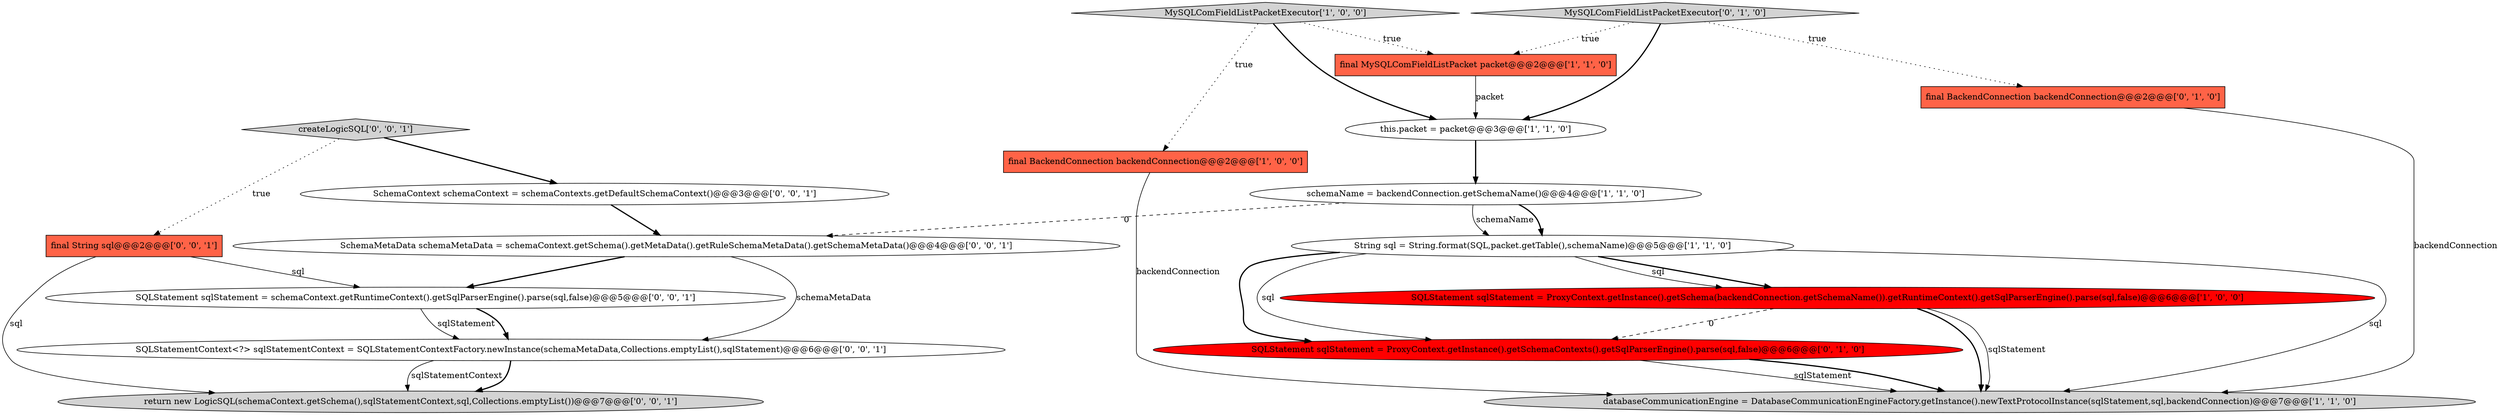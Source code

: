 digraph {
13 [style = filled, label = "SQLStatement sqlStatement = schemaContext.getRuntimeContext().getSqlParserEngine().parse(sql,false)@@@5@@@['0', '0', '1']", fillcolor = white, shape = ellipse image = "AAA0AAABBB3BBB"];
15 [style = filled, label = "return new LogicSQL(schemaContext.getSchema(),sqlStatementContext,sql,Collections.emptyList())@@@7@@@['0', '0', '1']", fillcolor = lightgray, shape = ellipse image = "AAA0AAABBB3BBB"];
10 [style = filled, label = "SQLStatement sqlStatement = ProxyContext.getInstance().getSchemaContexts().getSqlParserEngine().parse(sql,false)@@@6@@@['0', '1', '0']", fillcolor = red, shape = ellipse image = "AAA1AAABBB2BBB"];
6 [style = filled, label = "final MySQLComFieldListPacket packet@@@2@@@['1', '1', '0']", fillcolor = tomato, shape = box image = "AAA0AAABBB1BBB"];
17 [style = filled, label = "final String sql@@@2@@@['0', '0', '1']", fillcolor = tomato, shape = box image = "AAA0AAABBB3BBB"];
0 [style = filled, label = "String sql = String.format(SQL,packet.getTable(),schemaName)@@@5@@@['1', '1', '0']", fillcolor = white, shape = ellipse image = "AAA0AAABBB1BBB"];
1 [style = filled, label = "databaseCommunicationEngine = DatabaseCommunicationEngineFactory.getInstance().newTextProtocolInstance(sqlStatement,sql,backendConnection)@@@7@@@['1', '1', '0']", fillcolor = lightgray, shape = ellipse image = "AAA0AAABBB1BBB"];
2 [style = filled, label = "SQLStatement sqlStatement = ProxyContext.getInstance().getSchema(backendConnection.getSchemaName()).getRuntimeContext().getSqlParserEngine().parse(sql,false)@@@6@@@['1', '0', '0']", fillcolor = red, shape = ellipse image = "AAA1AAABBB1BBB"];
5 [style = filled, label = "schemaName = backendConnection.getSchemaName()@@@4@@@['1', '1', '0']", fillcolor = white, shape = ellipse image = "AAA0AAABBB1BBB"];
9 [style = filled, label = "final BackendConnection backendConnection@@@2@@@['0', '1', '0']", fillcolor = tomato, shape = box image = "AAA0AAABBB2BBB"];
8 [style = filled, label = "MySQLComFieldListPacketExecutor['0', '1', '0']", fillcolor = lightgray, shape = diamond image = "AAA0AAABBB2BBB"];
7 [style = filled, label = "this.packet = packet@@@3@@@['1', '1', '0']", fillcolor = white, shape = ellipse image = "AAA0AAABBB1BBB"];
12 [style = filled, label = "SchemaMetaData schemaMetaData = schemaContext.getSchema().getMetaData().getRuleSchemaMetaData().getSchemaMetaData()@@@4@@@['0', '0', '1']", fillcolor = white, shape = ellipse image = "AAA0AAABBB3BBB"];
14 [style = filled, label = "SQLStatementContext<?> sqlStatementContext = SQLStatementContextFactory.newInstance(schemaMetaData,Collections.emptyList(),sqlStatement)@@@6@@@['0', '0', '1']", fillcolor = white, shape = ellipse image = "AAA0AAABBB3BBB"];
16 [style = filled, label = "SchemaContext schemaContext = schemaContexts.getDefaultSchemaContext()@@@3@@@['0', '0', '1']", fillcolor = white, shape = ellipse image = "AAA0AAABBB3BBB"];
3 [style = filled, label = "MySQLComFieldListPacketExecutor['1', '0', '0']", fillcolor = lightgray, shape = diamond image = "AAA0AAABBB1BBB"];
11 [style = filled, label = "createLogicSQL['0', '0', '1']", fillcolor = lightgray, shape = diamond image = "AAA0AAABBB3BBB"];
4 [style = filled, label = "final BackendConnection backendConnection@@@2@@@['1', '0', '0']", fillcolor = tomato, shape = box image = "AAA0AAABBB1BBB"];
11->16 [style = bold, label=""];
5->12 [style = dashed, label="0"];
14->15 [style = solid, label="sqlStatementContext"];
2->1 [style = bold, label=""];
0->2 [style = bold, label=""];
4->1 [style = solid, label="backendConnection"];
11->17 [style = dotted, label="true"];
3->4 [style = dotted, label="true"];
0->2 [style = solid, label="sql"];
17->15 [style = solid, label="sql"];
3->6 [style = dotted, label="true"];
9->1 [style = solid, label="backendConnection"];
6->7 [style = solid, label="packet"];
8->7 [style = bold, label=""];
2->10 [style = dashed, label="0"];
12->13 [style = bold, label=""];
0->10 [style = bold, label=""];
0->1 [style = solid, label="sql"];
7->5 [style = bold, label=""];
2->1 [style = solid, label="sqlStatement"];
8->6 [style = dotted, label="true"];
5->0 [style = solid, label="schemaName"];
5->0 [style = bold, label=""];
3->7 [style = bold, label=""];
13->14 [style = solid, label="sqlStatement"];
14->15 [style = bold, label=""];
10->1 [style = solid, label="sqlStatement"];
8->9 [style = dotted, label="true"];
12->14 [style = solid, label="schemaMetaData"];
10->1 [style = bold, label=""];
17->13 [style = solid, label="sql"];
16->12 [style = bold, label=""];
13->14 [style = bold, label=""];
0->10 [style = solid, label="sql"];
}
